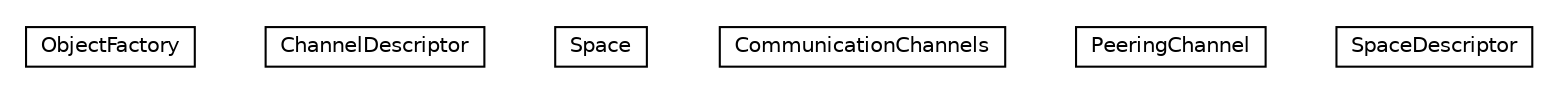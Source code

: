 #!/usr/local/bin/dot
#
# Class diagram 
# Generated by UMLGraph version R5_6-24-gf6e263 (http://www.umlgraph.org/)
#

digraph G {
	edge [fontname="Helvetica",fontsize=10,labelfontname="Helvetica",labelfontsize=10];
	node [fontname="Helvetica",fontsize=10,shape=plaintext];
	nodesep=0.25;
	ranksep=0.5;
	// org.universAAL.middleware.interfaces.space.xml.model.ObjectFactory
	c4697 [label=<<table title="org.universAAL.middleware.interfaces.space.xml.model.ObjectFactory" border="0" cellborder="1" cellspacing="0" cellpadding="2" port="p" href="./ObjectFactory.html">
		<tr><td><table border="0" cellspacing="0" cellpadding="1">
<tr><td align="center" balign="center"> ObjectFactory </td></tr>
		</table></td></tr>
		</table>>, URL="./ObjectFactory.html", fontname="Helvetica", fontcolor="black", fontsize=10.0];
	// org.universAAL.middleware.interfaces.space.xml.model.ChannelDescriptor
	c4698 [label=<<table title="org.universAAL.middleware.interfaces.space.xml.model.ChannelDescriptor" border="0" cellborder="1" cellspacing="0" cellpadding="2" port="p" href="./ChannelDescriptor.html">
		<tr><td><table border="0" cellspacing="0" cellpadding="1">
<tr><td align="center" balign="center"> ChannelDescriptor </td></tr>
		</table></td></tr>
		</table>>, URL="./ChannelDescriptor.html", fontname="Helvetica", fontcolor="black", fontsize=10.0];
	// org.universAAL.middleware.interfaces.space.xml.model.Space
	c4699 [label=<<table title="org.universAAL.middleware.interfaces.space.xml.model.Space" border="0" cellborder="1" cellspacing="0" cellpadding="2" port="p" href="./Space.html">
		<tr><td><table border="0" cellspacing="0" cellpadding="1">
<tr><td align="center" balign="center"> Space </td></tr>
		</table></td></tr>
		</table>>, URL="./Space.html", fontname="Helvetica", fontcolor="black", fontsize=10.0];
	// org.universAAL.middleware.interfaces.space.xml.model.Space.CommunicationChannels
	c4700 [label=<<table title="org.universAAL.middleware.interfaces.space.xml.model.Space.CommunicationChannels" border="0" cellborder="1" cellspacing="0" cellpadding="2" port="p" href="./Space.CommunicationChannels.html">
		<tr><td><table border="0" cellspacing="0" cellpadding="1">
<tr><td align="center" balign="center"> CommunicationChannels </td></tr>
		</table></td></tr>
		</table>>, URL="./Space.CommunicationChannels.html", fontname="Helvetica", fontcolor="black", fontsize=10.0];
	// org.universAAL.middleware.interfaces.space.xml.model.Space.PeeringChannel
	c4701 [label=<<table title="org.universAAL.middleware.interfaces.space.xml.model.Space.PeeringChannel" border="0" cellborder="1" cellspacing="0" cellpadding="2" port="p" href="./Space.PeeringChannel.html">
		<tr><td><table border="0" cellspacing="0" cellpadding="1">
<tr><td align="center" balign="center"> PeeringChannel </td></tr>
		</table></td></tr>
		</table>>, URL="./Space.PeeringChannel.html", fontname="Helvetica", fontcolor="black", fontsize=10.0];
	// org.universAAL.middleware.interfaces.space.xml.model.Space.SpaceDescriptor
	c4702 [label=<<table title="org.universAAL.middleware.interfaces.space.xml.model.Space.SpaceDescriptor" border="0" cellborder="1" cellspacing="0" cellpadding="2" port="p" href="./Space.SpaceDescriptor.html">
		<tr><td><table border="0" cellspacing="0" cellpadding="1">
<tr><td align="center" balign="center"> SpaceDescriptor </td></tr>
		</table></td></tr>
		</table>>, URL="./Space.SpaceDescriptor.html", fontname="Helvetica", fontcolor="black", fontsize=10.0];
}

